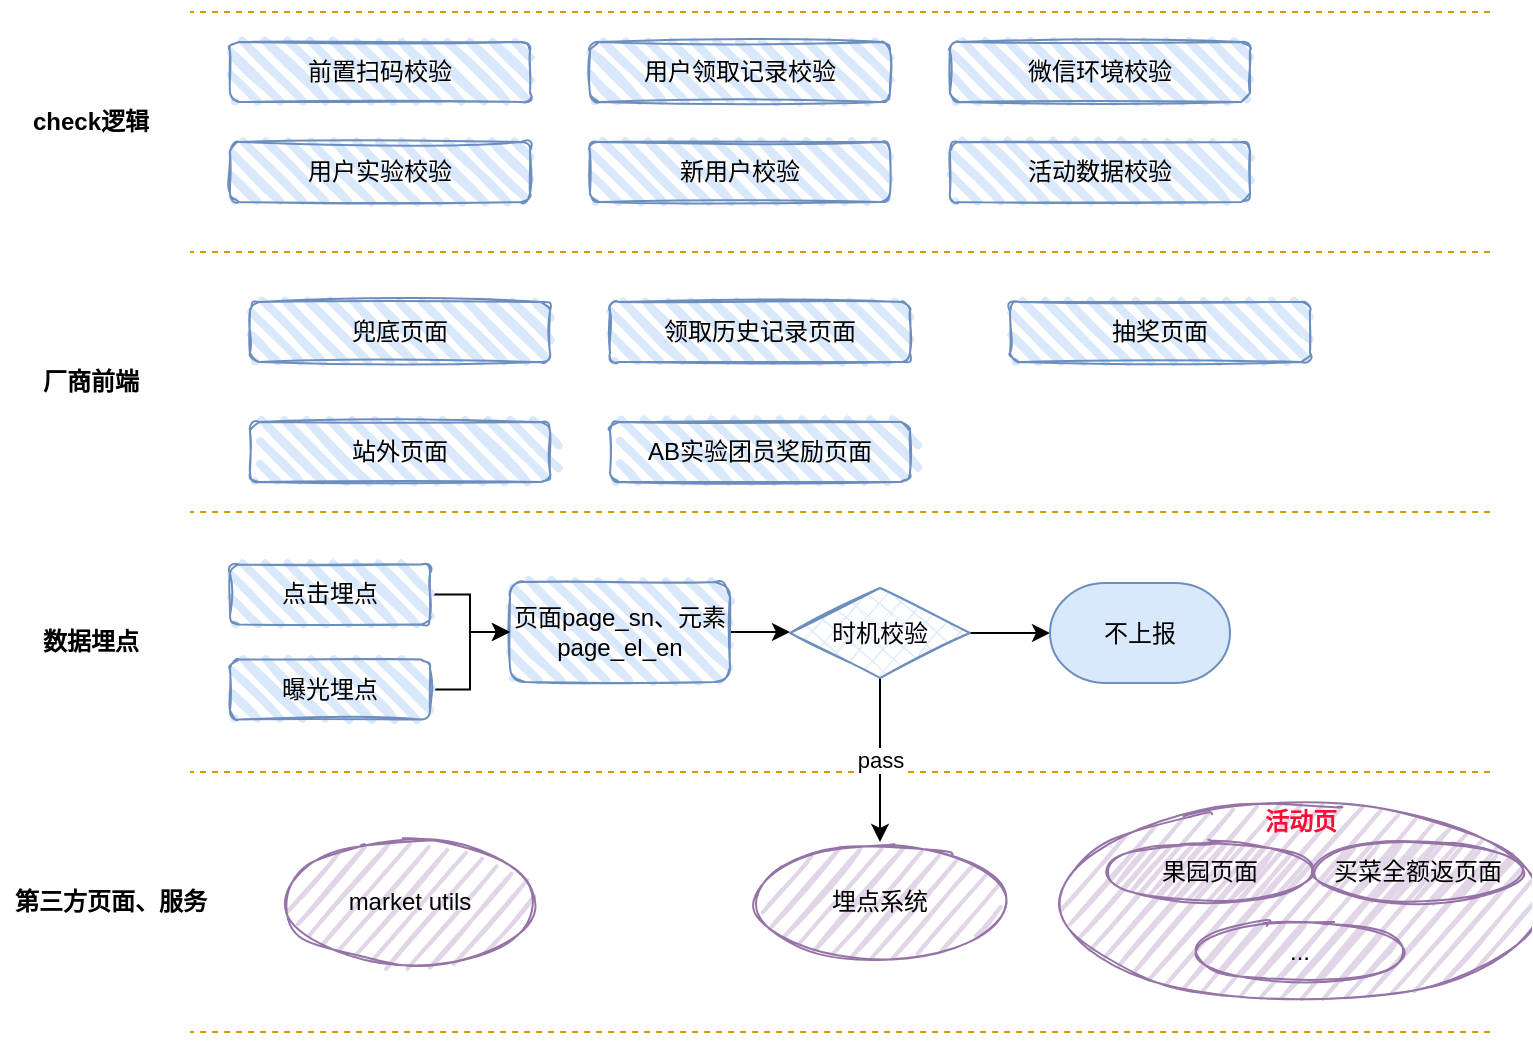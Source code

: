 <mxfile version="15.7.3" type="github">
  <diagram id="6ephSyW1qQVcIrs40IQ5" name="Page-1">
    <mxGraphModel dx="2249" dy="762" grid="1" gridSize="10" guides="1" tooltips="1" connect="1" arrows="1" fold="1" page="1" pageScale="1" pageWidth="827" pageHeight="1169" math="0" shadow="0">
      <root>
        <mxCell id="0" />
        <mxCell id="1" parent="0" />
        <mxCell id="_ytuqsXfrPYh7AB3Q8dl-1" value="前置扫码校验" style="rounded=1;whiteSpace=wrap;html=1;strokeWidth=1;fillWeight=4;hachureGap=8;hachureAngle=45;fillColor=#dae8fc;sketch=1;strokeColor=#6c8ebf;" vertex="1" parent="1">
          <mxGeometry x="100" y="110" width="150" height="30" as="geometry" />
        </mxCell>
        <mxCell id="_ytuqsXfrPYh7AB3Q8dl-3" value="" style="line;strokeWidth=1;html=1;dashed=1;flipH=1;flipV=1;fillColor=#ffe6cc;strokeColor=#d79b00;" vertex="1" parent="1">
          <mxGeometry x="80" y="210" width="650" height="10" as="geometry" />
        </mxCell>
        <mxCell id="_ytuqsXfrPYh7AB3Q8dl-5" value="&lt;b&gt;厂商前端&lt;/b&gt;" style="text;html=1;align=center;verticalAlign=middle;resizable=0;points=[];autosize=1;strokeColor=none;fillColor=none;" vertex="1" parent="1">
          <mxGeometry y="270" width="60" height="20" as="geometry" />
        </mxCell>
        <mxCell id="_ytuqsXfrPYh7AB3Q8dl-6" value="" style="line;strokeWidth=1;html=1;dashed=1;flipH=1;flipV=1;fillColor=#ffe6cc;strokeColor=#d79b00;" vertex="1" parent="1">
          <mxGeometry x="80" y="340" width="650" height="10" as="geometry" />
        </mxCell>
        <mxCell id="_ytuqsXfrPYh7AB3Q8dl-7" value="&lt;b&gt;数据埋点&lt;/b&gt;" style="text;html=1;align=center;verticalAlign=middle;resizable=0;points=[];autosize=1;strokeColor=none;fillColor=none;" vertex="1" parent="1">
          <mxGeometry y="400" width="60" height="20" as="geometry" />
        </mxCell>
        <mxCell id="_ytuqsXfrPYh7AB3Q8dl-8" value="" style="line;strokeWidth=1;html=1;dashed=1;flipH=1;flipV=1;fillColor=#ffe6cc;strokeColor=#d79b00;" vertex="1" parent="1">
          <mxGeometry x="80" y="470" width="650" height="10" as="geometry" />
        </mxCell>
        <mxCell id="_ytuqsXfrPYh7AB3Q8dl-9" value="&lt;b&gt;第三方页面、服务&lt;/b&gt;" style="text;html=1;align=center;verticalAlign=middle;resizable=0;points=[];autosize=1;strokeColor=none;fillColor=none;" vertex="1" parent="1">
          <mxGeometry x="-15" y="530" width="110" height="20" as="geometry" />
        </mxCell>
        <mxCell id="_ytuqsXfrPYh7AB3Q8dl-10" value="" style="line;strokeWidth=1;html=1;dashed=1;flipH=1;flipV=1;fillColor=#ffe6cc;strokeColor=#d79b00;" vertex="1" parent="1">
          <mxGeometry x="80" y="600" width="650" height="10" as="geometry" />
        </mxCell>
        <mxCell id="_ytuqsXfrPYh7AB3Q8dl-11" value="&lt;b&gt;check逻辑&lt;/b&gt;" style="text;html=1;align=center;verticalAlign=middle;resizable=0;points=[];autosize=1;strokeColor=none;fillColor=none;" vertex="1" parent="1">
          <mxGeometry x="-5" y="140" width="70" height="20" as="geometry" />
        </mxCell>
        <mxCell id="_ytuqsXfrPYh7AB3Q8dl-12" value="" style="line;strokeWidth=1;html=1;dashed=1;flipH=1;flipV=1;fillColor=#ffe6cc;strokeColor=#d79b00;" vertex="1" parent="1">
          <mxGeometry x="80" y="90" width="650" height="10" as="geometry" />
        </mxCell>
        <mxCell id="_ytuqsXfrPYh7AB3Q8dl-13" value="用户领取记录校验" style="rounded=1;whiteSpace=wrap;html=1;strokeWidth=1;fillWeight=4;hachureGap=8;hachureAngle=45;fillColor=#dae8fc;sketch=1;strokeColor=#6c8ebf;" vertex="1" parent="1">
          <mxGeometry x="280" y="110" width="150" height="30" as="geometry" />
        </mxCell>
        <mxCell id="_ytuqsXfrPYh7AB3Q8dl-14" value="微信环境校验" style="rounded=1;whiteSpace=wrap;html=1;strokeWidth=1;fillWeight=4;hachureGap=8;hachureAngle=45;fillColor=#dae8fc;sketch=1;strokeColor=#6c8ebf;" vertex="1" parent="1">
          <mxGeometry x="460" y="110" width="150" height="30" as="geometry" />
        </mxCell>
        <mxCell id="_ytuqsXfrPYh7AB3Q8dl-15" value="用户实验校验" style="rounded=1;whiteSpace=wrap;html=1;strokeWidth=1;fillWeight=4;hachureGap=8;hachureAngle=45;fillColor=#dae8fc;sketch=1;strokeColor=#6c8ebf;" vertex="1" parent="1">
          <mxGeometry x="100" y="160" width="150" height="30" as="geometry" />
        </mxCell>
        <mxCell id="_ytuqsXfrPYh7AB3Q8dl-16" value="新用户校验" style="rounded=1;whiteSpace=wrap;html=1;strokeWidth=1;fillWeight=4;hachureGap=8;hachureAngle=45;fillColor=#dae8fc;sketch=1;strokeColor=#6c8ebf;" vertex="1" parent="1">
          <mxGeometry x="280" y="160" width="150" height="30" as="geometry" />
        </mxCell>
        <mxCell id="_ytuqsXfrPYh7AB3Q8dl-17" value="活动数据校验" style="rounded=1;whiteSpace=wrap;html=1;strokeWidth=1;fillWeight=4;hachureGap=8;hachureAngle=45;fillColor=#dae8fc;sketch=1;strokeColor=#6c8ebf;" vertex="1" parent="1">
          <mxGeometry x="460" y="160" width="150" height="30" as="geometry" />
        </mxCell>
        <mxCell id="_ytuqsXfrPYh7AB3Q8dl-18" value="兜底页面" style="rounded=1;whiteSpace=wrap;html=1;strokeWidth=1;fillWeight=4;hachureGap=8;hachureAngle=45;fillColor=#dae8fc;sketch=1;strokeColor=#6c8ebf;" vertex="1" parent="1">
          <mxGeometry x="110" y="240" width="150" height="30" as="geometry" />
        </mxCell>
        <mxCell id="_ytuqsXfrPYh7AB3Q8dl-19" value="领取历史记录页面" style="rounded=1;whiteSpace=wrap;html=1;strokeWidth=1;fillWeight=4;hachureGap=8;hachureAngle=45;fillColor=#dae8fc;sketch=1;strokeColor=#6c8ebf;" vertex="1" parent="1">
          <mxGeometry x="290" y="240" width="150" height="30" as="geometry" />
        </mxCell>
        <mxCell id="_ytuqsXfrPYh7AB3Q8dl-20" value="站外页面" style="rounded=1;whiteSpace=wrap;html=1;strokeWidth=1;fillWeight=4;hachureGap=8;hachureAngle=45;fillColor=#dae8fc;sketch=1;strokeColor=#6c8ebf;" vertex="1" parent="1">
          <mxGeometry x="110" y="300" width="150" height="30" as="geometry" />
        </mxCell>
        <mxCell id="_ytuqsXfrPYh7AB3Q8dl-21" value="AB实验团员奖励页面" style="rounded=1;whiteSpace=wrap;html=1;strokeWidth=1;fillWeight=4;hachureGap=8;hachureAngle=45;fillColor=#dae8fc;sketch=1;strokeColor=#6c8ebf;" vertex="1" parent="1">
          <mxGeometry x="290" y="300" width="150" height="30" as="geometry" />
        </mxCell>
        <mxCell id="_ytuqsXfrPYh7AB3Q8dl-22" value="抽奖页面" style="rounded=1;whiteSpace=wrap;html=1;strokeWidth=1;fillWeight=4;hachureGap=8;hachureAngle=45;fillColor=#dae8fc;sketch=1;strokeColor=#6c8ebf;" vertex="1" parent="1">
          <mxGeometry x="490" y="240" width="150" height="30" as="geometry" />
        </mxCell>
        <mxCell id="_ytuqsXfrPYh7AB3Q8dl-32" style="edgeStyle=orthogonalEdgeStyle;rounded=0;orthogonalLoop=1;jettySize=auto;html=1;exitX=1;exitY=0.5;exitDx=0;exitDy=0;entryX=0;entryY=0.5;entryDx=0;entryDy=0;" edge="1" parent="1" source="_ytuqsXfrPYh7AB3Q8dl-23" target="_ytuqsXfrPYh7AB3Q8dl-24">
          <mxGeometry relative="1" as="geometry" />
        </mxCell>
        <mxCell id="_ytuqsXfrPYh7AB3Q8dl-23" value="页面page_sn、元素page_el_en" style="rounded=1;whiteSpace=wrap;html=1;strokeWidth=1;fillWeight=4;hachureGap=8;hachureAngle=45;fillColor=#dae8fc;sketch=1;strokeColor=#6c8ebf;" vertex="1" parent="1">
          <mxGeometry x="240" y="380" width="110" height="50" as="geometry" />
        </mxCell>
        <mxCell id="_ytuqsXfrPYh7AB3Q8dl-36" value="pass" style="edgeStyle=orthogonalEdgeStyle;rounded=0;orthogonalLoop=1;jettySize=auto;html=1;exitX=0.5;exitY=1;exitDx=0;exitDy=0;entryX=0.5;entryY=0;entryDx=0;entryDy=0;" edge="1" parent="1" source="_ytuqsXfrPYh7AB3Q8dl-24" target="_ytuqsXfrPYh7AB3Q8dl-35">
          <mxGeometry relative="1" as="geometry" />
        </mxCell>
        <mxCell id="_ytuqsXfrPYh7AB3Q8dl-48" style="edgeStyle=orthogonalEdgeStyle;rounded=0;orthogonalLoop=1;jettySize=auto;html=1;exitX=1;exitY=0.5;exitDx=0;exitDy=0;entryX=0;entryY=0.5;entryDx=0;entryDy=0;entryPerimeter=0;fontColor=#FF0D35;" edge="1" parent="1" source="_ytuqsXfrPYh7AB3Q8dl-24" target="_ytuqsXfrPYh7AB3Q8dl-47">
          <mxGeometry relative="1" as="geometry" />
        </mxCell>
        <mxCell id="_ytuqsXfrPYh7AB3Q8dl-24" value="时机校验" style="rhombus;whiteSpace=wrap;html=1;strokeWidth=1;fillWeight=-1;hachureGap=8;fillStyle=cross-hatch;fillColor=#dae8fc;sketch=1;strokeColor=#6c8ebf;" vertex="1" parent="1">
          <mxGeometry x="380" y="383" width="90" height="45" as="geometry" />
        </mxCell>
        <mxCell id="_ytuqsXfrPYh7AB3Q8dl-27" style="edgeStyle=orthogonalEdgeStyle;rounded=0;orthogonalLoop=1;jettySize=auto;html=1;exitX=1;exitY=0.5;exitDx=0;exitDy=0;entryX=0;entryY=0.5;entryDx=0;entryDy=0;" edge="1" parent="1" source="_ytuqsXfrPYh7AB3Q8dl-25" target="_ytuqsXfrPYh7AB3Q8dl-23">
          <mxGeometry relative="1" as="geometry" />
        </mxCell>
        <mxCell id="_ytuqsXfrPYh7AB3Q8dl-25" value="点击埋点" style="rounded=1;whiteSpace=wrap;html=1;strokeWidth=1;fillWeight=4;hachureGap=8;hachureAngle=45;fillColor=#dae8fc;sketch=1;strokeColor=#6c8ebf;" vertex="1" parent="1">
          <mxGeometry x="100" y="371.25" width="100" height="30" as="geometry" />
        </mxCell>
        <mxCell id="_ytuqsXfrPYh7AB3Q8dl-29" style="edgeStyle=orthogonalEdgeStyle;rounded=0;orthogonalLoop=1;jettySize=auto;html=1;exitX=1;exitY=0.5;exitDx=0;exitDy=0;entryX=0;entryY=0.5;entryDx=0;entryDy=0;" edge="1" parent="1" source="_ytuqsXfrPYh7AB3Q8dl-26" target="_ytuqsXfrPYh7AB3Q8dl-23">
          <mxGeometry relative="1" as="geometry" />
        </mxCell>
        <mxCell id="_ytuqsXfrPYh7AB3Q8dl-26" value="曝光埋点" style="rounded=1;whiteSpace=wrap;html=1;strokeWidth=1;fillWeight=4;hachureGap=8;hachureAngle=45;fillColor=#dae8fc;sketch=1;strokeColor=#6c8ebf;" vertex="1" parent="1">
          <mxGeometry x="100" y="418.75" width="100" height="30" as="geometry" />
        </mxCell>
        <mxCell id="_ytuqsXfrPYh7AB3Q8dl-35" value="埋点系统" style="ellipse;whiteSpace=wrap;html=1;strokeWidth=1;fillWeight=2;hachureGap=8;fillColor=#e1d5e7;fillStyle=dots;sketch=1;strokeColor=#9673a6;" vertex="1" parent="1">
          <mxGeometry x="365" y="510" width="120" height="60" as="geometry" />
        </mxCell>
        <mxCell id="_ytuqsXfrPYh7AB3Q8dl-40" value="&lt;span style=&quot;color: rgba(0 , 0 , 0 , 0) ; font-family: monospace ; font-size: 0px&quot;&gt;%3CmxGraphModel%3E%3Croot%3E%3CmxCell%20id%3D%220%22%2F%3E%3CmxCell%20id%3D%221%22%20parent%3D%220%22%2F%3E%3CmxCell%20id%3D%222%22%20value%3D%22%E6%9E%9C%E5%9B%AD%E9%A1%B5%E9%9D%A2%22%20style%3D%22ellipse%3BwhiteSpace%3Dwrap%3Bhtml%3D1%3BstrokeWidth%3D1%3BfillWeight%3D2%3BhachureGap%3D8%3BfillColor%3D%23e1d5e7%3BfillStyle%3Ddots%3Bsketch%3D1%3BstrokeColor%3D%239673a6%3B%22%20vertex%3D%221%22%20parent%3D%221%22%3E%3CmxGeometry%20x%3D%22540%22%20y%3D%22500%22%20width%3D%22100%22%20height%3D%2230%22%20as%3D%22geometry%22%2F%3E%3C%2FmxCell%3E%3C%2Froot%3E%3C%2FmxGraphModel%3E&lt;/span&gt;" style="ellipse;whiteSpace=wrap;html=1;strokeWidth=1;fillWeight=2;hachureGap=8;fillColor=#e1d5e7;fillStyle=dots;sketch=1;strokeColor=#9673a6;" vertex="1" parent="1">
          <mxGeometry x="520" y="490" width="230" height="100" as="geometry" />
        </mxCell>
        <mxCell id="_ytuqsXfrPYh7AB3Q8dl-41" value="&lt;b&gt;&lt;font color=&quot;#ff0d35&quot;&gt;活动页&lt;/font&gt;&lt;/b&gt;" style="text;html=1;align=center;verticalAlign=middle;resizable=0;points=[];autosize=1;strokeColor=none;fillColor=none;" vertex="1" parent="1">
          <mxGeometry x="610" y="490" width="50" height="20" as="geometry" />
        </mxCell>
        <mxCell id="_ytuqsXfrPYh7AB3Q8dl-43" value="果园页面" style="ellipse;whiteSpace=wrap;html=1;strokeWidth=1;fillWeight=2;hachureGap=8;fillColor=#e1d5e7;fillStyle=dots;sketch=1;strokeColor=#9673a6;" vertex="1" parent="1">
          <mxGeometry x="540" y="510" width="100" height="30" as="geometry" />
        </mxCell>
        <mxCell id="_ytuqsXfrPYh7AB3Q8dl-44" value="买菜全额返页面" style="ellipse;whiteSpace=wrap;html=1;strokeWidth=1;fillWeight=2;hachureGap=8;fillColor=#e1d5e7;fillStyle=dots;sketch=1;strokeColor=#9673a6;" vertex="1" parent="1">
          <mxGeometry x="644" y="510" width="100" height="30" as="geometry" />
        </mxCell>
        <mxCell id="_ytuqsXfrPYh7AB3Q8dl-45" value="..." style="ellipse;whiteSpace=wrap;html=1;strokeWidth=1;fillWeight=2;hachureGap=8;fillColor=#e1d5e7;fillStyle=dots;sketch=1;strokeColor=#9673a6;" vertex="1" parent="1">
          <mxGeometry x="585" y="550" width="100" height="30" as="geometry" />
        </mxCell>
        <mxCell id="_ytuqsXfrPYh7AB3Q8dl-46" value="market utils" style="ellipse;whiteSpace=wrap;html=1;strokeWidth=1;fillWeight=2;hachureGap=8;fillColor=#e1d5e7;fillStyle=dots;sketch=1;strokeColor=#9673a6;" vertex="1" parent="1">
          <mxGeometry x="130" y="510" width="120" height="60" as="geometry" />
        </mxCell>
        <mxCell id="_ytuqsXfrPYh7AB3Q8dl-47" value="不上报" style="strokeWidth=1;html=1;shape=mxgraph.flowchart.terminator;whiteSpace=wrap;fillColor=#dae8fc;strokeColor=#6c8ebf;" vertex="1" parent="1">
          <mxGeometry x="510" y="380.5" width="90" height="50" as="geometry" />
        </mxCell>
      </root>
    </mxGraphModel>
  </diagram>
</mxfile>
